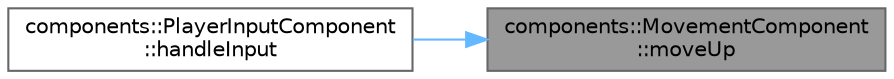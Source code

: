 digraph "components::MovementComponent::moveUp"
{
 // LATEX_PDF_SIZE
  bgcolor="transparent";
  edge [fontname=Helvetica,fontsize=10,labelfontname=Helvetica,labelfontsize=10];
  node [fontname=Helvetica,fontsize=10,shape=box,height=0.2,width=0.4];
  rankdir="RL";
  Node1 [id="Node000001",label="components::MovementComponent\l::moveUp",height=0.2,width=0.4,color="gray40", fillcolor="grey60", style="filled", fontcolor="black",tooltip="Moves the game object up."];
  Node1 -> Node2 [id="edge1_Node000001_Node000002",dir="back",color="steelblue1",style="solid",tooltip=" "];
  Node2 [id="Node000002",label="components::PlayerInputComponent\l::handleInput",height=0.2,width=0.4,color="grey40", fillcolor="white", style="filled",URL="$classcomponents_1_1_player_input_component.html#a6588973218b452fd094423eeeadabaf1",tooltip="Handles keyboard input to update movement and sprite direction."];
}
